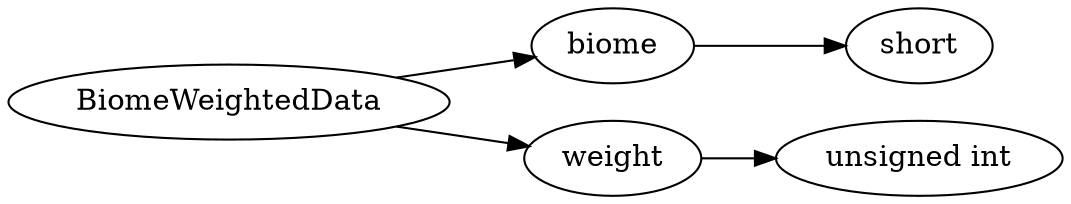 digraph "BiomeWeightedData" {
rankdir = LR
277
277 -> 278
278 -> 279
277 -> 280
280 -> 281

277 [label="BiomeWeightedData",comment="name: \"BiomeWeightedData\", typeName: \"\", id: 277, branchId: 0, recurseId: -1, attributes: 0, notes: \"\""];
278 [label="biome",comment="name: \"biome\", typeName: \"short\", id: 278, branchId: 0, recurseId: -1, attributes: 256, notes: \"\""];
279 [label="short",comment="name: \"short\", typeName: \"\", id: 279, branchId: 0, recurseId: -1, attributes: 512, notes: \"\""];
280 [label="weight",comment="name: \"weight\", typeName: \"\", id: 280, branchId: 0, recurseId: -1, attributes: 0, notes: \"\""];
281 [label="unsigned int",comment="name: \"unsigned int\", typeName: \"\", id: 281, branchId: 0, recurseId: -1, attributes: 512, notes: \"\""];
{ rank = max;279;281}

}
